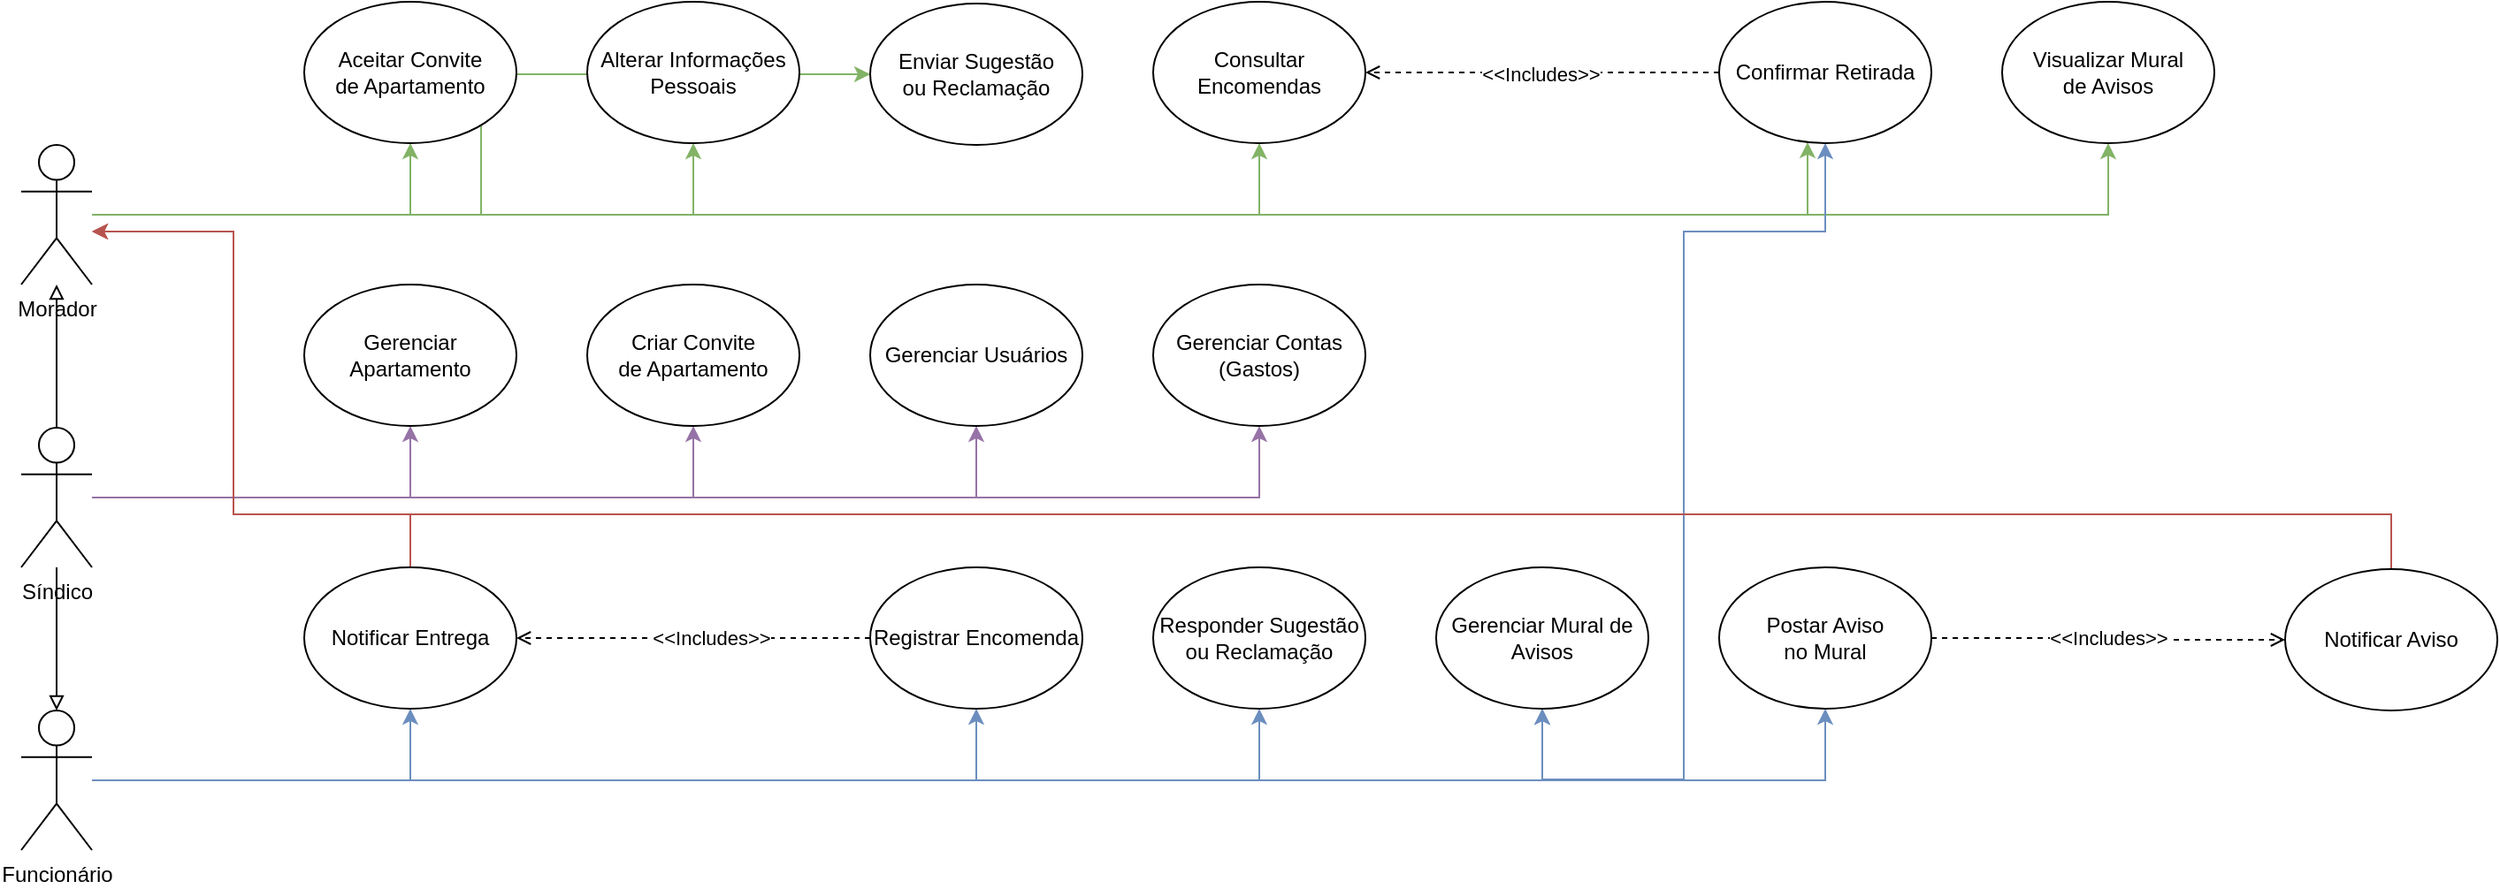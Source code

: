 <mxfile version="26.2.14">
  <diagram name="Page-1" id="zuLVGnt89NWVNDSCUZC6">
    <mxGraphModel dx="1342" dy="651" grid="1" gridSize="10" guides="1" tooltips="1" connect="1" arrows="1" fold="1" page="1" pageScale="1" pageWidth="1480" pageHeight="600" math="0" shadow="0">
      <root>
        <mxCell id="0" />
        <mxCell id="1" parent="0" />
        <mxCell id="qTvGbwnXBtMHC5gpHW07-14" style="edgeStyle=orthogonalEdgeStyle;rounded=0;orthogonalLoop=1;jettySize=auto;html=1;fillColor=#d5e8d4;strokeColor=#82b366;" edge="1" parent="1" source="rDHHi_TD0cqusaaZg70z-161" target="ep7QZUt-c71aHGu1WVSc-7">
          <mxGeometry relative="1" as="geometry" />
        </mxCell>
        <mxCell id="qTvGbwnXBtMHC5gpHW07-18" style="edgeStyle=orthogonalEdgeStyle;rounded=0;orthogonalLoop=1;jettySize=auto;html=1;fillColor=#d5e8d4;strokeColor=#82b366;" edge="1" parent="1" source="rDHHi_TD0cqusaaZg70z-161" target="PcseFAsvbBpZ7DcTTn1L-3">
          <mxGeometry relative="1" as="geometry" />
        </mxCell>
        <mxCell id="qTvGbwnXBtMHC5gpHW07-19" style="edgeStyle=orthogonalEdgeStyle;rounded=0;orthogonalLoop=1;jettySize=auto;html=1;fillColor=#d5e8d4;strokeColor=#82b366;" edge="1" parent="1" source="rDHHi_TD0cqusaaZg70z-161" target="rDHHi_TD0cqusaaZg70z-257">
          <mxGeometry relative="1" as="geometry" />
        </mxCell>
        <mxCell id="qTvGbwnXBtMHC5gpHW07-31" style="edgeStyle=orthogonalEdgeStyle;rounded=0;orthogonalLoop=1;jettySize=auto;html=1;fillColor=#d5e8d4;strokeColor=#82b366;" edge="1" parent="1" source="rDHHi_TD0cqusaaZg70z-161" target="rDHHi_TD0cqusaaZg70z-227">
          <mxGeometry relative="1" as="geometry" />
        </mxCell>
        <mxCell id="qTvGbwnXBtMHC5gpHW07-32" style="edgeStyle=orthogonalEdgeStyle;rounded=0;orthogonalLoop=1;jettySize=auto;html=1;fillColor=#d5e8d4;strokeColor=#82b366;" edge="1" parent="1" source="rDHHi_TD0cqusaaZg70z-161" target="rDHHi_TD0cqusaaZg70z-232">
          <mxGeometry relative="1" as="geometry">
            <Array as="points">
              <mxPoint x="1050" y="160" />
            </Array>
          </mxGeometry>
        </mxCell>
        <mxCell id="qTvGbwnXBtMHC5gpHW07-38" style="edgeStyle=orthogonalEdgeStyle;rounded=0;orthogonalLoop=1;jettySize=auto;html=1;fillColor=#d5e8d4;strokeColor=#82b366;" edge="1" parent="1" source="rDHHi_TD0cqusaaZg70z-161" target="qTvGbwnXBtMHC5gpHW07-37">
          <mxGeometry relative="1" as="geometry" />
        </mxCell>
        <mxCell id="rDHHi_TD0cqusaaZg70z-161" value="Morador" style="shape=umlActor;verticalLabelPosition=bottom;verticalAlign=top;html=1;outlineConnect=0;" parent="1" vertex="1">
          <mxGeometry x="40" y="121" width="40" height="79" as="geometry" />
        </mxCell>
        <mxCell id="rDHHi_TD0cqusaaZg70z-172" style="edgeStyle=orthogonalEdgeStyle;rounded=0;orthogonalLoop=1;jettySize=auto;html=1;endArrow=block;endFill=0;" parent="1" source="rDHHi_TD0cqusaaZg70z-162" target="rDHHi_TD0cqusaaZg70z-161" edge="1">
          <mxGeometry relative="1" as="geometry" />
        </mxCell>
        <mxCell id="qTvGbwnXBtMHC5gpHW07-15" style="edgeStyle=orthogonalEdgeStyle;rounded=0;orthogonalLoop=1;jettySize=auto;html=1;fillColor=#e1d5e7;strokeColor=#9673a6;" edge="1" parent="1" source="rDHHi_TD0cqusaaZg70z-162" target="ep7QZUt-c71aHGu1WVSc-6">
          <mxGeometry relative="1" as="geometry" />
        </mxCell>
        <mxCell id="qTvGbwnXBtMHC5gpHW07-20" style="edgeStyle=orthogonalEdgeStyle;rounded=0;orthogonalLoop=1;jettySize=auto;html=1;fillColor=#e1d5e7;strokeColor=#9673a6;" edge="1" parent="1" source="rDHHi_TD0cqusaaZg70z-162" target="ep7QZUt-c71aHGu1WVSc-8">
          <mxGeometry relative="1" as="geometry" />
        </mxCell>
        <mxCell id="qTvGbwnXBtMHC5gpHW07-21" style="edgeStyle=orthogonalEdgeStyle;rounded=0;orthogonalLoop=1;jettySize=auto;html=1;fillColor=#e1d5e7;strokeColor=#9673a6;" edge="1" parent="1" source="rDHHi_TD0cqusaaZg70z-162" target="PcseFAsvbBpZ7DcTTn1L-2">
          <mxGeometry relative="1" as="geometry" />
        </mxCell>
        <mxCell id="qTvGbwnXBtMHC5gpHW07-27" style="edgeStyle=orthogonalEdgeStyle;rounded=0;orthogonalLoop=1;jettySize=auto;html=1;fillColor=#e1d5e7;strokeColor=#9673a6;" edge="1" parent="1" source="rDHHi_TD0cqusaaZg70z-162" target="qTvGbwnXBtMHC5gpHW07-26">
          <mxGeometry relative="1" as="geometry" />
        </mxCell>
        <mxCell id="rDHHi_TD0cqusaaZg70z-162" value="Sí&lt;span style=&quot;background-color: transparent; color: light-dark(rgb(0, 0, 0), rgb(255, 255, 255));&quot;&gt;ndico&lt;/span&gt;" style="shape=umlActor;verticalLabelPosition=bottom;verticalAlign=top;html=1;outlineConnect=0;" parent="1" vertex="1">
          <mxGeometry x="40" y="281" width="40" height="79" as="geometry" />
        </mxCell>
        <mxCell id="qTvGbwnXBtMHC5gpHW07-16" style="edgeStyle=orthogonalEdgeStyle;rounded=0;orthogonalLoop=1;jettySize=auto;html=1;fillColor=#dae8fc;strokeColor=#6c8ebf;" edge="1" parent="1" source="rDHHi_TD0cqusaaZg70z-216" target="rDHHi_TD0cqusaaZg70z-258">
          <mxGeometry relative="1" as="geometry" />
        </mxCell>
        <mxCell id="qTvGbwnXBtMHC5gpHW07-23" style="edgeStyle=orthogonalEdgeStyle;rounded=0;orthogonalLoop=1;jettySize=auto;html=1;fillColor=#dae8fc;strokeColor=#6c8ebf;" edge="1" parent="1" source="rDHHi_TD0cqusaaZg70z-216" target="rDHHi_TD0cqusaaZg70z-229">
          <mxGeometry relative="1" as="geometry" />
        </mxCell>
        <mxCell id="qTvGbwnXBtMHC5gpHW07-24" style="edgeStyle=orthogonalEdgeStyle;rounded=0;orthogonalLoop=1;jettySize=auto;html=1;fillColor=#dae8fc;strokeColor=#6c8ebf;" edge="1" parent="1" source="rDHHi_TD0cqusaaZg70z-216" target="rDHHi_TD0cqusaaZg70z-228">
          <mxGeometry relative="1" as="geometry" />
        </mxCell>
        <mxCell id="qTvGbwnXBtMHC5gpHW07-34" style="edgeStyle=orthogonalEdgeStyle;rounded=0;orthogonalLoop=1;jettySize=auto;html=1;fillColor=#dae8fc;strokeColor=#6c8ebf;" edge="1" parent="1" source="qTvGbwnXBtMHC5gpHW07-35" target="rDHHi_TD0cqusaaZg70z-232">
          <mxGeometry relative="1" as="geometry">
            <Array as="points">
              <mxPoint x="900" y="480" />
              <mxPoint x="980" y="480" />
              <mxPoint x="980" y="170" />
              <mxPoint x="1060" y="170" />
            </Array>
          </mxGeometry>
        </mxCell>
        <mxCell id="qTvGbwnXBtMHC5gpHW07-36" style="edgeStyle=orthogonalEdgeStyle;rounded=0;orthogonalLoop=1;jettySize=auto;html=1;fillColor=#dae8fc;strokeColor=#6c8ebf;" edge="1" parent="1" source="rDHHi_TD0cqusaaZg70z-216" target="qTvGbwnXBtMHC5gpHW07-35">
          <mxGeometry relative="1" as="geometry" />
        </mxCell>
        <mxCell id="qTvGbwnXBtMHC5gpHW07-48" style="edgeStyle=orthogonalEdgeStyle;rounded=0;orthogonalLoop=1;jettySize=auto;html=1;fillColor=#dae8fc;strokeColor=#6c8ebf;" edge="1" parent="1" source="rDHHi_TD0cqusaaZg70z-216" target="qTvGbwnXBtMHC5gpHW07-47">
          <mxGeometry relative="1" as="geometry" />
        </mxCell>
        <mxCell id="rDHHi_TD0cqusaaZg70z-216" value="Funcionário" style="shape=umlActor;verticalLabelPosition=bottom;verticalAlign=top;html=1;outlineConnect=0;" parent="1" vertex="1">
          <mxGeometry x="40" y="441" width="40" height="79" as="geometry" />
        </mxCell>
        <mxCell id="rDHHi_TD0cqusaaZg70z-257" value="Enviar Sugestão&lt;div&gt;ou Reclamação&lt;/div&gt;" style="ellipse;whiteSpace=wrap;html=1;" parent="1" vertex="1">
          <mxGeometry x="520" y="41" width="120" height="80" as="geometry" />
        </mxCell>
        <mxCell id="rDHHi_TD0cqusaaZg70z-258" value="Responder Sugestão ou Reclamação" style="ellipse;whiteSpace=wrap;html=1;" parent="1" vertex="1">
          <mxGeometry x="680" y="360" width="120" height="80" as="geometry" />
        </mxCell>
        <mxCell id="PcseFAsvbBpZ7DcTTn1L-3" value="Alterar Informações Pessoais" style="ellipse;whiteSpace=wrap;html=1;" parent="1" vertex="1">
          <mxGeometry x="360" y="40" width="120" height="80" as="geometry" />
        </mxCell>
        <mxCell id="PcseFAsvbBpZ7DcTTn1L-2" value="Gerenciar Usuários" style="ellipse;whiteSpace=wrap;html=1;" parent="1" vertex="1">
          <mxGeometry x="520" y="200" width="120" height="80" as="geometry" />
        </mxCell>
        <mxCell id="ep7QZUt-c71aHGu1WVSc-6" value="Gerenciar Apartamento" style="ellipse;whiteSpace=wrap;html=1;" parent="1" vertex="1">
          <mxGeometry x="200" y="200" width="120" height="80" as="geometry" />
        </mxCell>
        <mxCell id="ep7QZUt-c71aHGu1WVSc-7" value="Aceitar Convite&lt;div&gt;de Apartamento&lt;/div&gt;" style="ellipse;whiteSpace=wrap;html=1;" parent="1" vertex="1">
          <mxGeometry x="200" y="40" width="120" height="80" as="geometry" />
        </mxCell>
        <mxCell id="ep7QZUt-c71aHGu1WVSc-8" value="Criar Convite&lt;div&gt;de Apartamento&lt;/div&gt;" style="ellipse;whiteSpace=wrap;html=1;" parent="1" vertex="1">
          <mxGeometry x="360" y="200" width="120" height="80" as="geometry" />
        </mxCell>
        <mxCell id="qTvGbwnXBtMHC5gpHW07-17" style="edgeStyle=orthogonalEdgeStyle;rounded=0;orthogonalLoop=1;jettySize=auto;html=1;endArrow=block;endFill=0;" edge="1" parent="1" source="rDHHi_TD0cqusaaZg70z-162" target="rDHHi_TD0cqusaaZg70z-216">
          <mxGeometry relative="1" as="geometry">
            <mxPoint x="70" y="260" as="sourcePoint" />
            <mxPoint x="70" y="210" as="targetPoint" />
            <Array as="points" />
          </mxGeometry>
        </mxCell>
        <mxCell id="rDHHi_TD0cqusaaZg70z-227" value="Consultar Encomendas" style="ellipse;whiteSpace=wrap;html=1;" parent="1" vertex="1">
          <mxGeometry x="680" y="40" width="120" height="80" as="geometry" />
        </mxCell>
        <mxCell id="rDHHi_TD0cqusaaZg70z-233" style="edgeStyle=orthogonalEdgeStyle;rounded=0;orthogonalLoop=1;jettySize=auto;html=1;endArrow=open;endFill=0;dashed=1;" parent="1" source="rDHHi_TD0cqusaaZg70z-232" target="rDHHi_TD0cqusaaZg70z-227" edge="1">
          <mxGeometry relative="1" as="geometry">
            <Array as="points">
              <mxPoint x="750" y="80" />
              <mxPoint x="750" y="80" />
            </Array>
          </mxGeometry>
        </mxCell>
        <mxCell id="rDHHi_TD0cqusaaZg70z-234" value="&amp;lt;&amp;lt;Includes&amp;gt;&amp;gt;" style="edgeLabel;html=1;align=center;verticalAlign=middle;resizable=0;points=[];" parent="rDHHi_TD0cqusaaZg70z-233" vertex="1" connectable="0">
          <mxGeometry x="0.01" y="1" relative="1" as="geometry">
            <mxPoint as="offset" />
          </mxGeometry>
        </mxCell>
        <mxCell id="rDHHi_TD0cqusaaZg70z-232" value="Confirmar Retirada" style="ellipse;whiteSpace=wrap;html=1;" parent="1" vertex="1">
          <mxGeometry x="1000" y="40" width="120" height="80" as="geometry" />
        </mxCell>
        <mxCell id="rDHHi_TD0cqusaaZg70z-228" value="Registrar Encomenda" style="ellipse;whiteSpace=wrap;html=1;" parent="1" vertex="1">
          <mxGeometry x="520" y="360" width="120" height="80" as="geometry" />
        </mxCell>
        <mxCell id="rDHHi_TD0cqusaaZg70z-230" style="edgeStyle=orthogonalEdgeStyle;rounded=0;orthogonalLoop=1;jettySize=auto;html=1;endArrow=open;endFill=0;dashed=1;" parent="1" source="rDHHi_TD0cqusaaZg70z-228" target="rDHHi_TD0cqusaaZg70z-229" edge="1">
          <mxGeometry relative="1" as="geometry">
            <mxPoint x="210" y="1030" as="targetPoint" />
          </mxGeometry>
        </mxCell>
        <mxCell id="rDHHi_TD0cqusaaZg70z-231" value="&amp;lt;&amp;lt;Includes&amp;gt;&amp;gt;" style="edgeLabel;html=1;align=center;verticalAlign=middle;resizable=0;points=[];" parent="rDHHi_TD0cqusaaZg70z-230" vertex="1" connectable="0">
          <mxGeometry x="-0.194" y="-1" relative="1" as="geometry">
            <mxPoint x="-10" y="1" as="offset" />
          </mxGeometry>
        </mxCell>
        <mxCell id="qTvGbwnXBtMHC5gpHW07-25" style="edgeStyle=orthogonalEdgeStyle;rounded=0;orthogonalLoop=1;jettySize=auto;html=1;fillColor=#f8cecc;strokeColor=#b85450;" edge="1" parent="1" source="rDHHi_TD0cqusaaZg70z-229" target="rDHHi_TD0cqusaaZg70z-161">
          <mxGeometry relative="1" as="geometry">
            <Array as="points">
              <mxPoint x="260" y="330" />
              <mxPoint x="160" y="330" />
              <mxPoint x="160" y="170" />
            </Array>
          </mxGeometry>
        </mxCell>
        <mxCell id="rDHHi_TD0cqusaaZg70z-229" value="Notificar Entrega" style="ellipse;whiteSpace=wrap;html=1;" parent="1" vertex="1">
          <mxGeometry x="200" y="360" width="120" height="80" as="geometry" />
        </mxCell>
        <mxCell id="qTvGbwnXBtMHC5gpHW07-26" value="Gerenciar Contas (Gastos)" style="ellipse;whiteSpace=wrap;html=1;" vertex="1" parent="1">
          <mxGeometry x="680" y="200" width="120" height="80" as="geometry" />
        </mxCell>
        <mxCell id="qTvGbwnXBtMHC5gpHW07-37" value="Visualizar Mural&lt;div&gt;de Avisos&lt;/div&gt;" style="ellipse;whiteSpace=wrap;html=1;" vertex="1" parent="1">
          <mxGeometry x="1160" y="40" width="120" height="80" as="geometry" />
        </mxCell>
        <mxCell id="qTvGbwnXBtMHC5gpHW07-45" style="edgeStyle=orthogonalEdgeStyle;rounded=0;orthogonalLoop=1;jettySize=auto;html=1;fillColor=#f8cecc;strokeColor=#b85450;" edge="1" parent="1" source="qTvGbwnXBtMHC5gpHW07-40" target="rDHHi_TD0cqusaaZg70z-161">
          <mxGeometry relative="1" as="geometry">
            <Array as="points">
              <mxPoint x="1380" y="330" />
              <mxPoint x="160" y="330" />
              <mxPoint x="160" y="170" />
            </Array>
          </mxGeometry>
        </mxCell>
        <mxCell id="qTvGbwnXBtMHC5gpHW07-40" value="Notificar Aviso" style="ellipse;whiteSpace=wrap;html=1;" vertex="1" parent="1">
          <mxGeometry x="1320" y="361" width="120" height="80" as="geometry" />
        </mxCell>
        <mxCell id="qTvGbwnXBtMHC5gpHW07-44" value="" style="edgeStyle=orthogonalEdgeStyle;rounded=0;orthogonalLoop=1;jettySize=auto;html=1;fillColor=#dae8fc;strokeColor=#6c8ebf;" edge="1" parent="1" source="rDHHi_TD0cqusaaZg70z-216" target="qTvGbwnXBtMHC5gpHW07-35">
          <mxGeometry relative="1" as="geometry">
            <mxPoint x="80" y="480" as="sourcePoint" />
            <mxPoint x="1070" y="119" as="targetPoint" />
            <Array as="points" />
          </mxGeometry>
        </mxCell>
        <mxCell id="qTvGbwnXBtMHC5gpHW07-35" value="Gerenciar Mural de Avisos" style="ellipse;whiteSpace=wrap;html=1;" vertex="1" parent="1">
          <mxGeometry x="840" y="360" width="120" height="80" as="geometry" />
        </mxCell>
        <mxCell id="qTvGbwnXBtMHC5gpHW07-49" style="edgeStyle=orthogonalEdgeStyle;rounded=0;orthogonalLoop=1;jettySize=auto;html=1;endArrow=open;endFill=0;dashed=1;" edge="1" parent="1" source="qTvGbwnXBtMHC5gpHW07-47" target="qTvGbwnXBtMHC5gpHW07-40">
          <mxGeometry relative="1" as="geometry" />
        </mxCell>
        <mxCell id="qTvGbwnXBtMHC5gpHW07-50" value="&amp;lt;&amp;lt;Includes&amp;gt;&amp;gt;" style="edgeLabel;html=1;align=center;verticalAlign=middle;resizable=0;points=[];" vertex="1" connectable="0" parent="qTvGbwnXBtMHC5gpHW07-49">
          <mxGeometry x="-0.452" y="2" relative="1" as="geometry">
            <mxPoint x="45" y="2" as="offset" />
          </mxGeometry>
        </mxCell>
        <mxCell id="qTvGbwnXBtMHC5gpHW07-47" value="Postar Aviso&lt;div&gt;no Mural&lt;/div&gt;" style="ellipse;whiteSpace=wrap;html=1;" vertex="1" parent="1">
          <mxGeometry x="1000" y="360" width="120" height="80" as="geometry" />
        </mxCell>
      </root>
    </mxGraphModel>
  </diagram>
</mxfile>
